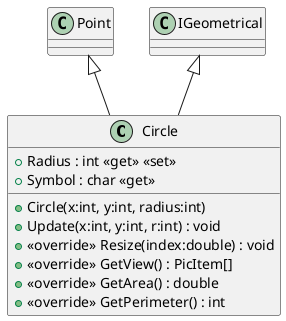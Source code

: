 @startuml
class Circle {
    + Circle(x:int, y:int, radius:int)
    + Radius : int <<get>> <<set>>
    + Symbol : char <<get>>
    + Update(x:int, y:int, r:int) : void
    + <<override>> Resize(index:double) : void
    + <<override>> GetView() : PicItem[]
    + <<override>> GetArea() : double
    + <<override>> GetPerimeter() : int
}
Point <|-- Circle
IGeometrical <|-- Circle
@enduml
